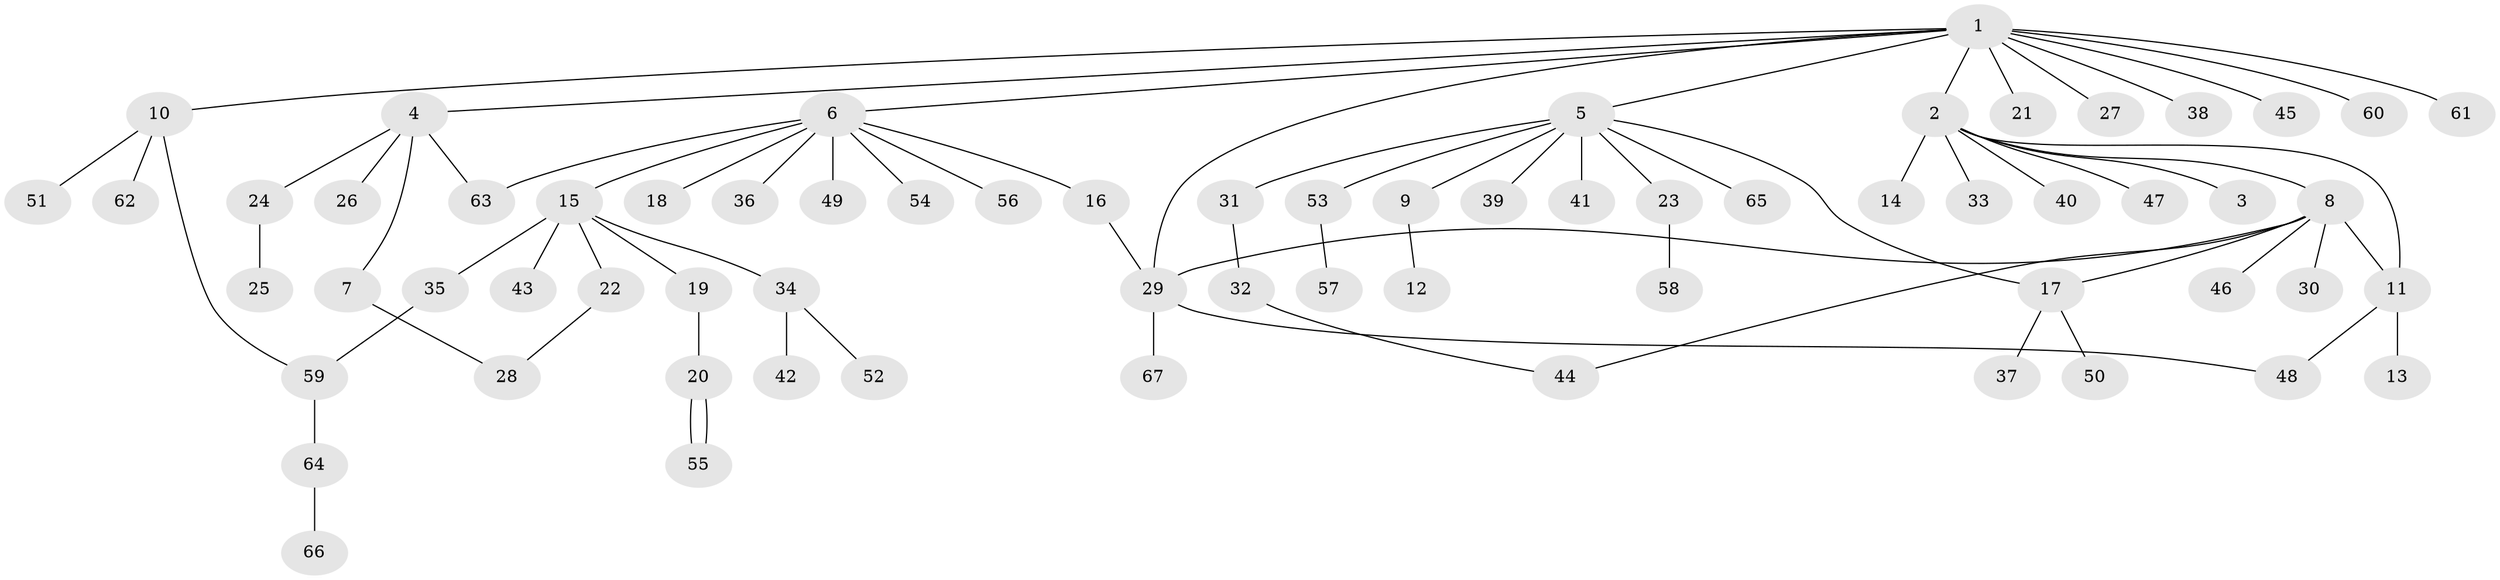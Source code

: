 // Generated by graph-tools (version 1.1) at 2025/46/03/09/25 04:46:56]
// undirected, 67 vertices, 76 edges
graph export_dot {
graph [start="1"]
  node [color=gray90,style=filled];
  1;
  2;
  3;
  4;
  5;
  6;
  7;
  8;
  9;
  10;
  11;
  12;
  13;
  14;
  15;
  16;
  17;
  18;
  19;
  20;
  21;
  22;
  23;
  24;
  25;
  26;
  27;
  28;
  29;
  30;
  31;
  32;
  33;
  34;
  35;
  36;
  37;
  38;
  39;
  40;
  41;
  42;
  43;
  44;
  45;
  46;
  47;
  48;
  49;
  50;
  51;
  52;
  53;
  54;
  55;
  56;
  57;
  58;
  59;
  60;
  61;
  62;
  63;
  64;
  65;
  66;
  67;
  1 -- 2;
  1 -- 4;
  1 -- 5;
  1 -- 6;
  1 -- 10;
  1 -- 21;
  1 -- 27;
  1 -- 29;
  1 -- 38;
  1 -- 45;
  1 -- 60;
  1 -- 61;
  2 -- 3;
  2 -- 8;
  2 -- 11;
  2 -- 14;
  2 -- 33;
  2 -- 40;
  2 -- 47;
  4 -- 7;
  4 -- 24;
  4 -- 26;
  4 -- 63;
  5 -- 9;
  5 -- 17;
  5 -- 23;
  5 -- 31;
  5 -- 39;
  5 -- 41;
  5 -- 53;
  5 -- 65;
  6 -- 15;
  6 -- 16;
  6 -- 18;
  6 -- 36;
  6 -- 49;
  6 -- 54;
  6 -- 56;
  6 -- 63;
  7 -- 28;
  8 -- 11;
  8 -- 17;
  8 -- 29;
  8 -- 30;
  8 -- 44;
  8 -- 46;
  9 -- 12;
  10 -- 51;
  10 -- 59;
  10 -- 62;
  11 -- 13;
  11 -- 48;
  15 -- 19;
  15 -- 22;
  15 -- 34;
  15 -- 35;
  15 -- 43;
  16 -- 29;
  17 -- 37;
  17 -- 50;
  19 -- 20;
  20 -- 55;
  20 -- 55;
  22 -- 28;
  23 -- 58;
  24 -- 25;
  29 -- 48;
  29 -- 67;
  31 -- 32;
  32 -- 44;
  34 -- 42;
  34 -- 52;
  35 -- 59;
  53 -- 57;
  59 -- 64;
  64 -- 66;
}
